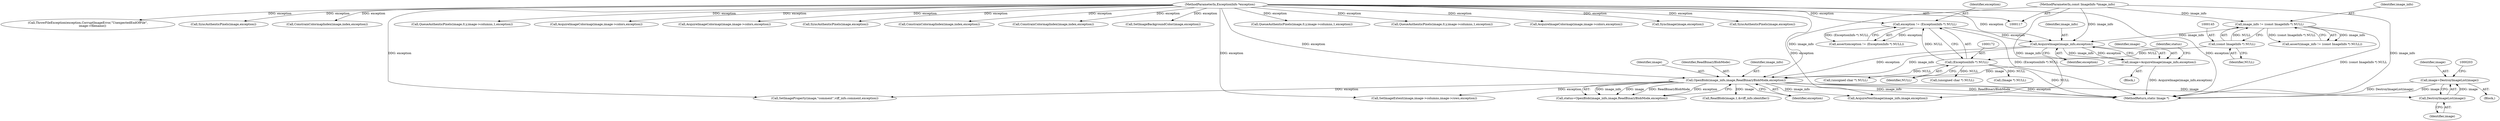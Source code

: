 digraph "0_ImageMagick_fe3066122ef72c82415811d25e9e3fad622c0a99_0@pointer" {
"1000197" [label="(Call,image=DestroyImageList(image))"];
"1000199" [label="(Call,DestroyImageList(image))"];
"1000187" [label="(Call,OpenBlob(image_info,image,ReadBinaryBlobMode,exception))"];
"1000182" [label="(Call,AcquireImage(image_info,exception))"];
"1000142" [label="(Call,image_info != (const ImageInfo *) NULL)"];
"1000118" [label="(MethodParameterIn,const ImageInfo *image_info)"];
"1000144" [label="(Call,(const ImageInfo *) NULL)"];
"1000169" [label="(Call,exception != (ExceptionInfo *) NULL)"];
"1000119" [label="(MethodParameterIn,ExceptionInfo *exception)"];
"1000171" [label="(Call,(ExceptionInfo *) NULL)"];
"1000180" [label="(Call,image=AcquireImage(image_info,exception))"];
"1000168" [label="(Call,assert(exception != (ExceptionInfo *) NULL))"];
"1000142" [label="(Call,image_info != (const ImageInfo *) NULL)"];
"1002306" [label="(Call,SyncAuthenticPixels(image,exception))"];
"1000189" [label="(Identifier,image)"];
"1000579" [label="(Call,SetImageExtent(image,image->columns,image->rows,exception))"];
"1000190" [label="(Identifier,ReadBinaryBlobMode)"];
"1002408" [label="(Call,AcquireNextImage(image_info,image,exception))"];
"1000185" [label="(Call,status=OpenBlob(image_info,image,ReadBinaryBlobMode,exception))"];
"1000182" [label="(Call,AcquireImage(image_info,exception))"];
"1000119" [label="(MethodParameterIn,ExceptionInfo *exception)"];
"1002359" [label="(Call,ThrowFileException(exception,CorruptImageError,\"UnexpectedEndOfFile\",\n          image->filename))"];
"1000196" [label="(Block,)"];
"1000169" [label="(Call,exception != (ExceptionInfo *) NULL)"];
"1000120" [label="(Block,)"];
"1002097" [label="(Call,SyncAuthenticPixels(image,exception))"];
"1000171" [label="(Call,(ExceptionInfo *) NULL)"];
"1000170" [label="(Identifier,exception)"];
"1002233" [label="(Call,ConstrainColormapIndex(image,index,exception))"];
"1000323" [label="(Call,SetImageProperty(image,\"comment\",viff_info.comment,exception))"];
"1000202" [label="(Call,(Image *) NULL)"];
"1000187" [label="(Call,OpenBlob(image_info,image,ReadBinaryBlobMode,exception))"];
"1000200" [label="(Identifier,image)"];
"1002055" [label="(Call,QueueAuthenticPixels(image,0,y,image->columns,1,exception))"];
"1000180" [label="(Call,image=AcquireImage(image_info,exception))"];
"1000806" [label="(Call,AcquireImageColormap(image,image->colors,exception))"];
"1001261" [label="(Call,AcquireImageColormap(image,image->colors,exception))"];
"1002002" [label="(Call,SyncAuthenticPixels(image,exception))"];
"1000181" [label="(Identifier,image)"];
"1000186" [label="(Identifier,status)"];
"1000144" [label="(Call,(const ImageInfo *) NULL)"];
"1002254" [label="(Call,ConstrainColormapIndex(image,index,exception))"];
"1000143" [label="(Identifier,image_info)"];
"1000173" [label="(Identifier,NULL)"];
"1002275" [label="(Call,ConstrainColormapIndex(image,index,exception))"];
"1000118" [label="(MethodParameterIn,const ImageInfo *image_info)"];
"1000207" [label="(Call,ReadBlob(image,1,&viff_info.identifier))"];
"1000597" [label="(Call,SetImageBackgroundColor(image,exception))"];
"1000199" [label="(Call,DestroyImageList(image))"];
"1000146" [label="(Identifier,NULL)"];
"1001399" [label="(Call,(unsigned char *) NULL)"];
"1002465" [label="(MethodReturn,static Image *)"];
"1000198" [label="(Identifier,image)"];
"1000141" [label="(Call,assert(image_info != (const ImageInfo *) NULL))"];
"1001816" [label="(Call,QueueAuthenticPixels(image,0,y,image->columns,1,exception))"];
"1000184" [label="(Identifier,exception)"];
"1000191" [label="(Identifier,exception)"];
"1002156" [label="(Call,QueueAuthenticPixels(image,0,y,image->columns,1,exception))"];
"1000947" [label="(Call,(unsigned char *) NULL)"];
"1000183" [label="(Identifier,image_info)"];
"1000886" [label="(Call,AcquireImageColormap(image,image->colors,exception))"];
"1002350" [label="(Call,SyncImage(image,exception))"];
"1000188" [label="(Identifier,image_info)"];
"1000197" [label="(Call,image=DestroyImageList(image))"];
"1000197" -> "1000196"  [label="AST: "];
"1000197" -> "1000199"  [label="CFG: "];
"1000198" -> "1000197"  [label="AST: "];
"1000199" -> "1000197"  [label="AST: "];
"1000203" -> "1000197"  [label="CFG: "];
"1000197" -> "1002465"  [label="DDG: DestroyImageList(image)"];
"1000197" -> "1002465"  [label="DDG: image"];
"1000199" -> "1000197"  [label="DDG: image"];
"1000199" -> "1000200"  [label="CFG: "];
"1000200" -> "1000199"  [label="AST: "];
"1000187" -> "1000199"  [label="DDG: image"];
"1000187" -> "1000185"  [label="AST: "];
"1000187" -> "1000191"  [label="CFG: "];
"1000188" -> "1000187"  [label="AST: "];
"1000189" -> "1000187"  [label="AST: "];
"1000190" -> "1000187"  [label="AST: "];
"1000191" -> "1000187"  [label="AST: "];
"1000185" -> "1000187"  [label="CFG: "];
"1000187" -> "1002465"  [label="DDG: image_info"];
"1000187" -> "1002465"  [label="DDG: ReadBinaryBlobMode"];
"1000187" -> "1002465"  [label="DDG: exception"];
"1000187" -> "1000185"  [label="DDG: image_info"];
"1000187" -> "1000185"  [label="DDG: image"];
"1000187" -> "1000185"  [label="DDG: ReadBinaryBlobMode"];
"1000187" -> "1000185"  [label="DDG: exception"];
"1000182" -> "1000187"  [label="DDG: image_info"];
"1000182" -> "1000187"  [label="DDG: exception"];
"1000118" -> "1000187"  [label="DDG: image_info"];
"1000180" -> "1000187"  [label="DDG: image"];
"1000119" -> "1000187"  [label="DDG: exception"];
"1000187" -> "1000207"  [label="DDG: image"];
"1000187" -> "1000323"  [label="DDG: exception"];
"1000187" -> "1000579"  [label="DDG: exception"];
"1000187" -> "1002408"  [label="DDG: image_info"];
"1000182" -> "1000180"  [label="AST: "];
"1000182" -> "1000184"  [label="CFG: "];
"1000183" -> "1000182"  [label="AST: "];
"1000184" -> "1000182"  [label="AST: "];
"1000180" -> "1000182"  [label="CFG: "];
"1000182" -> "1000180"  [label="DDG: image_info"];
"1000182" -> "1000180"  [label="DDG: exception"];
"1000142" -> "1000182"  [label="DDG: image_info"];
"1000118" -> "1000182"  [label="DDG: image_info"];
"1000169" -> "1000182"  [label="DDG: exception"];
"1000119" -> "1000182"  [label="DDG: exception"];
"1000142" -> "1000141"  [label="AST: "];
"1000142" -> "1000144"  [label="CFG: "];
"1000143" -> "1000142"  [label="AST: "];
"1000144" -> "1000142"  [label="AST: "];
"1000141" -> "1000142"  [label="CFG: "];
"1000142" -> "1002465"  [label="DDG: (const ImageInfo *) NULL"];
"1000142" -> "1000141"  [label="DDG: image_info"];
"1000142" -> "1000141"  [label="DDG: (const ImageInfo *) NULL"];
"1000118" -> "1000142"  [label="DDG: image_info"];
"1000144" -> "1000142"  [label="DDG: NULL"];
"1000118" -> "1000117"  [label="AST: "];
"1000118" -> "1002465"  [label="DDG: image_info"];
"1000118" -> "1002408"  [label="DDG: image_info"];
"1000144" -> "1000146"  [label="CFG: "];
"1000145" -> "1000144"  [label="AST: "];
"1000146" -> "1000144"  [label="AST: "];
"1000144" -> "1000171"  [label="DDG: NULL"];
"1000169" -> "1000168"  [label="AST: "];
"1000169" -> "1000171"  [label="CFG: "];
"1000170" -> "1000169"  [label="AST: "];
"1000171" -> "1000169"  [label="AST: "];
"1000168" -> "1000169"  [label="CFG: "];
"1000169" -> "1002465"  [label="DDG: (ExceptionInfo *) NULL"];
"1000169" -> "1000168"  [label="DDG: exception"];
"1000169" -> "1000168"  [label="DDG: (ExceptionInfo *) NULL"];
"1000119" -> "1000169"  [label="DDG: exception"];
"1000171" -> "1000169"  [label="DDG: NULL"];
"1000119" -> "1000117"  [label="AST: "];
"1000119" -> "1002465"  [label="DDG: exception"];
"1000119" -> "1000323"  [label="DDG: exception"];
"1000119" -> "1000579"  [label="DDG: exception"];
"1000119" -> "1000597"  [label="DDG: exception"];
"1000119" -> "1000806"  [label="DDG: exception"];
"1000119" -> "1000886"  [label="DDG: exception"];
"1000119" -> "1001261"  [label="DDG: exception"];
"1000119" -> "1001816"  [label="DDG: exception"];
"1000119" -> "1002002"  [label="DDG: exception"];
"1000119" -> "1002055"  [label="DDG: exception"];
"1000119" -> "1002097"  [label="DDG: exception"];
"1000119" -> "1002156"  [label="DDG: exception"];
"1000119" -> "1002233"  [label="DDG: exception"];
"1000119" -> "1002254"  [label="DDG: exception"];
"1000119" -> "1002275"  [label="DDG: exception"];
"1000119" -> "1002306"  [label="DDG: exception"];
"1000119" -> "1002350"  [label="DDG: exception"];
"1000119" -> "1002359"  [label="DDG: exception"];
"1000119" -> "1002408"  [label="DDG: exception"];
"1000171" -> "1000173"  [label="CFG: "];
"1000172" -> "1000171"  [label="AST: "];
"1000173" -> "1000171"  [label="AST: "];
"1000171" -> "1002465"  [label="DDG: NULL"];
"1000171" -> "1000202"  [label="DDG: NULL"];
"1000171" -> "1000947"  [label="DDG: NULL"];
"1000171" -> "1001399"  [label="DDG: NULL"];
"1000180" -> "1000120"  [label="AST: "];
"1000181" -> "1000180"  [label="AST: "];
"1000186" -> "1000180"  [label="CFG: "];
"1000180" -> "1002465"  [label="DDG: AcquireImage(image_info,exception)"];
}
